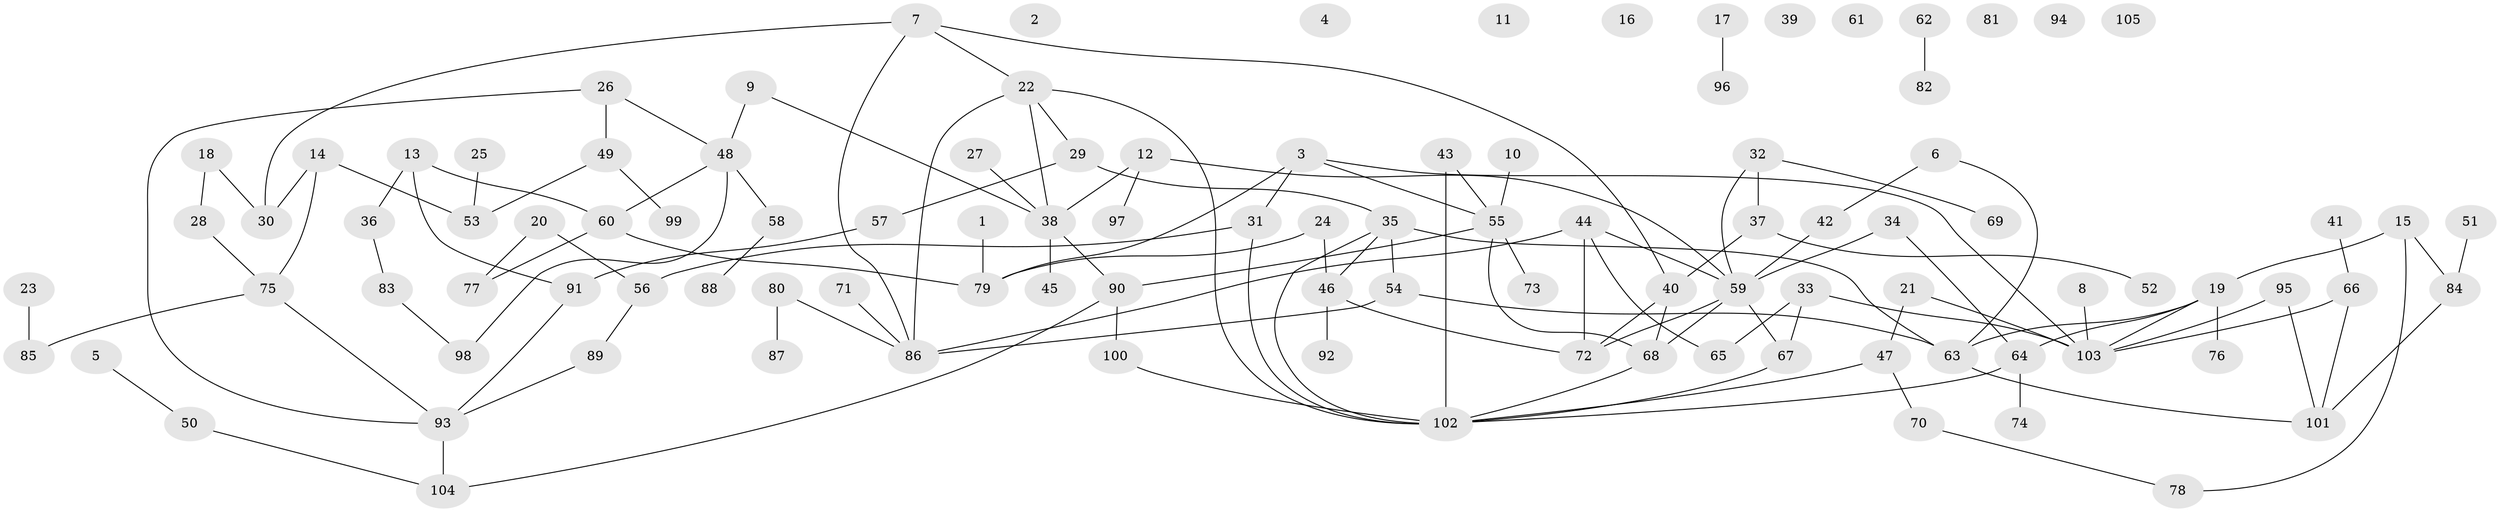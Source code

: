 // Generated by graph-tools (version 1.1) at 2025/00/03/09/25 03:00:40]
// undirected, 105 vertices, 131 edges
graph export_dot {
graph [start="1"]
  node [color=gray90,style=filled];
  1;
  2;
  3;
  4;
  5;
  6;
  7;
  8;
  9;
  10;
  11;
  12;
  13;
  14;
  15;
  16;
  17;
  18;
  19;
  20;
  21;
  22;
  23;
  24;
  25;
  26;
  27;
  28;
  29;
  30;
  31;
  32;
  33;
  34;
  35;
  36;
  37;
  38;
  39;
  40;
  41;
  42;
  43;
  44;
  45;
  46;
  47;
  48;
  49;
  50;
  51;
  52;
  53;
  54;
  55;
  56;
  57;
  58;
  59;
  60;
  61;
  62;
  63;
  64;
  65;
  66;
  67;
  68;
  69;
  70;
  71;
  72;
  73;
  74;
  75;
  76;
  77;
  78;
  79;
  80;
  81;
  82;
  83;
  84;
  85;
  86;
  87;
  88;
  89;
  90;
  91;
  92;
  93;
  94;
  95;
  96;
  97;
  98;
  99;
  100;
  101;
  102;
  103;
  104;
  105;
  1 -- 79;
  3 -- 31;
  3 -- 55;
  3 -- 79;
  3 -- 103;
  5 -- 50;
  6 -- 42;
  6 -- 63;
  7 -- 22;
  7 -- 30;
  7 -- 40;
  7 -- 86;
  8 -- 103;
  9 -- 38;
  9 -- 48;
  10 -- 55;
  12 -- 38;
  12 -- 59;
  12 -- 97;
  13 -- 36;
  13 -- 60;
  13 -- 91;
  14 -- 30;
  14 -- 53;
  14 -- 75;
  15 -- 19;
  15 -- 78;
  15 -- 84;
  17 -- 96;
  18 -- 28;
  18 -- 30;
  19 -- 63;
  19 -- 64;
  19 -- 76;
  19 -- 103;
  20 -- 56;
  20 -- 77;
  21 -- 47;
  21 -- 103;
  22 -- 29;
  22 -- 38;
  22 -- 86;
  22 -- 102;
  23 -- 85;
  24 -- 46;
  24 -- 79;
  25 -- 53;
  26 -- 48;
  26 -- 49;
  26 -- 93;
  27 -- 38;
  28 -- 75;
  29 -- 35;
  29 -- 57;
  31 -- 56;
  31 -- 102;
  32 -- 37;
  32 -- 59;
  32 -- 69;
  33 -- 65;
  33 -- 67;
  33 -- 103;
  34 -- 59;
  34 -- 64;
  35 -- 46;
  35 -- 54;
  35 -- 63;
  35 -- 102;
  36 -- 83;
  37 -- 40;
  37 -- 52;
  38 -- 45;
  38 -- 90;
  40 -- 68;
  40 -- 72;
  41 -- 66;
  42 -- 59;
  43 -- 55;
  43 -- 102;
  44 -- 59;
  44 -- 65;
  44 -- 72;
  44 -- 86;
  46 -- 72;
  46 -- 92;
  47 -- 70;
  47 -- 102;
  48 -- 58;
  48 -- 60;
  48 -- 98;
  49 -- 53;
  49 -- 99;
  50 -- 104;
  51 -- 84;
  54 -- 63;
  54 -- 86;
  55 -- 68;
  55 -- 73;
  55 -- 90;
  56 -- 89;
  57 -- 91;
  58 -- 88;
  59 -- 67;
  59 -- 68;
  59 -- 72;
  60 -- 77;
  60 -- 79;
  62 -- 82;
  63 -- 101;
  64 -- 74;
  64 -- 102;
  66 -- 101;
  66 -- 103;
  67 -- 102;
  68 -- 102;
  70 -- 78;
  71 -- 86;
  75 -- 85;
  75 -- 93;
  80 -- 86;
  80 -- 87;
  83 -- 98;
  84 -- 101;
  89 -- 93;
  90 -- 100;
  90 -- 104;
  91 -- 93;
  93 -- 104;
  95 -- 101;
  95 -- 103;
  100 -- 102;
}
